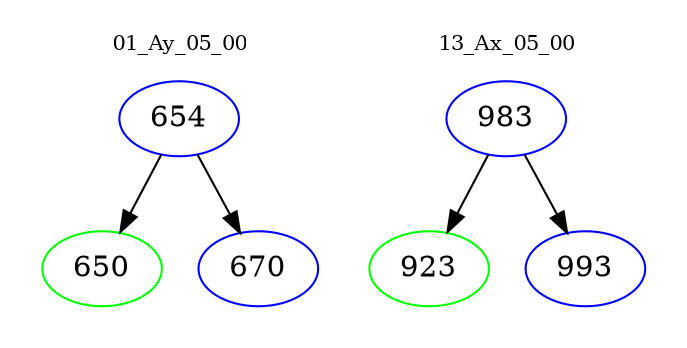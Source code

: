 digraph{
subgraph cluster_0 {
color = white
label = "01_Ay_05_00";
fontsize=10;
T0_654 [label="654", color="blue"]
T0_654 -> T0_650 [color="black"]
T0_650 [label="650", color="green"]
T0_654 -> T0_670 [color="black"]
T0_670 [label="670", color="blue"]
}
subgraph cluster_1 {
color = white
label = "13_Ax_05_00";
fontsize=10;
T1_983 [label="983", color="blue"]
T1_983 -> T1_923 [color="black"]
T1_923 [label="923", color="green"]
T1_983 -> T1_993 [color="black"]
T1_993 [label="993", color="blue"]
}
}
